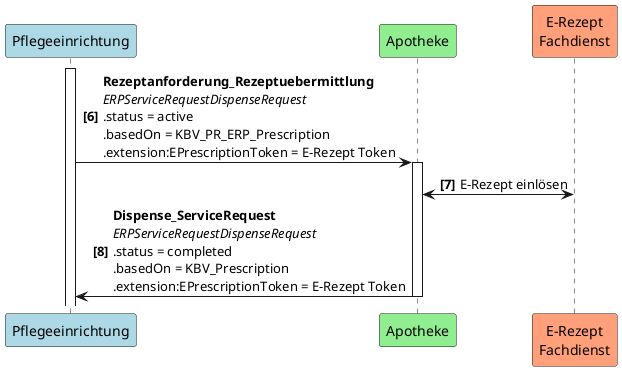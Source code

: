 @startuml UC1_2
autonumber 6 "<b>[0]"
participant Pflegeeinrichtung as PE #LightBlue
participant Apotheke as A #LightGreen
participant "E-Rezept\nFachdienst" as FD #LightSalmon

activate PE
PE -> A++: <b>Rezeptanforderung_Rezeptuebermittlung \n<i>ERPServiceRequestDispenseRequest \n.status = active \n.basedOn = KBV_PR_ERP_Prescription \n.extension:EPrescriptionToken = E-Rezept Token
A <-> FD: E-Rezept einlösen
A -> PE--: <b>Dispense_ServiceRequest \n<i>ERPServiceRequestDispenseRequest \n.status = completed \n.basedOn = KBV_Prescription \n.extension:EPrescriptionToken = E-Rezept Token
@enduml